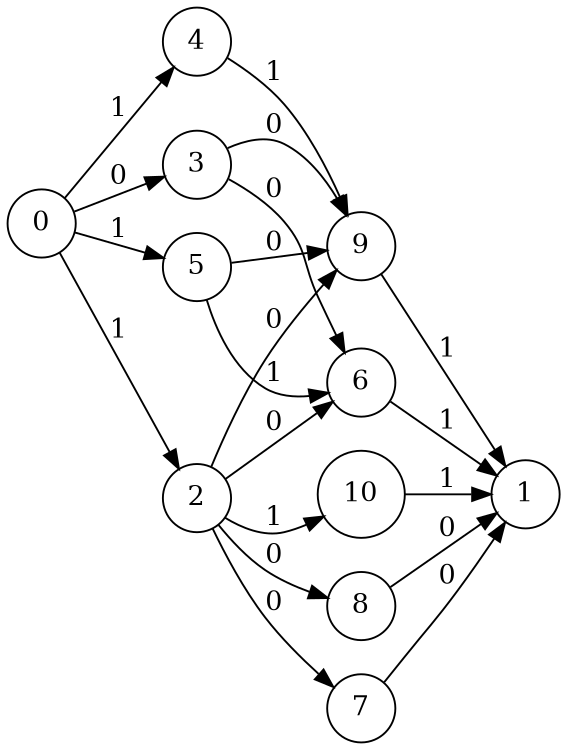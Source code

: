 digraph finite_state_machine { 
 rankdir=LR; 
 size="8,5" 
 node [shape = circle ]; 
9 -> 1 [ label = "1" ]; 
6 -> 1 [ label = "1" ]; 
5 -> 6 [ label = "1" ]; 
5 -> 9 [ label = "0" ]; 
4 -> 9 [ label = "1" ]; 
3 -> 6 [ label = "0" ]; 
3 -> 9 [ label = "0" ]; 
10 -> 1 [ label = "1" ]; 
8 -> 1 [ label = "0" ]; 
7 -> 1 [ label = "0" ]; 
2 -> 6 [ label = "0" ]; 
2 -> 7 [ label = "0" ]; 
2 -> 8 [ label = "0" ]; 
2 -> 9 [ label = "0" ]; 
2 -> 10 [ label = "1" ]; 
0 -> 2 [ label = "1" ]; 
0 -> 3 [ label = "0" ]; 
0 -> 4 [ label = "1" ]; 
0 -> 5 [ label = "1" ]; 
}